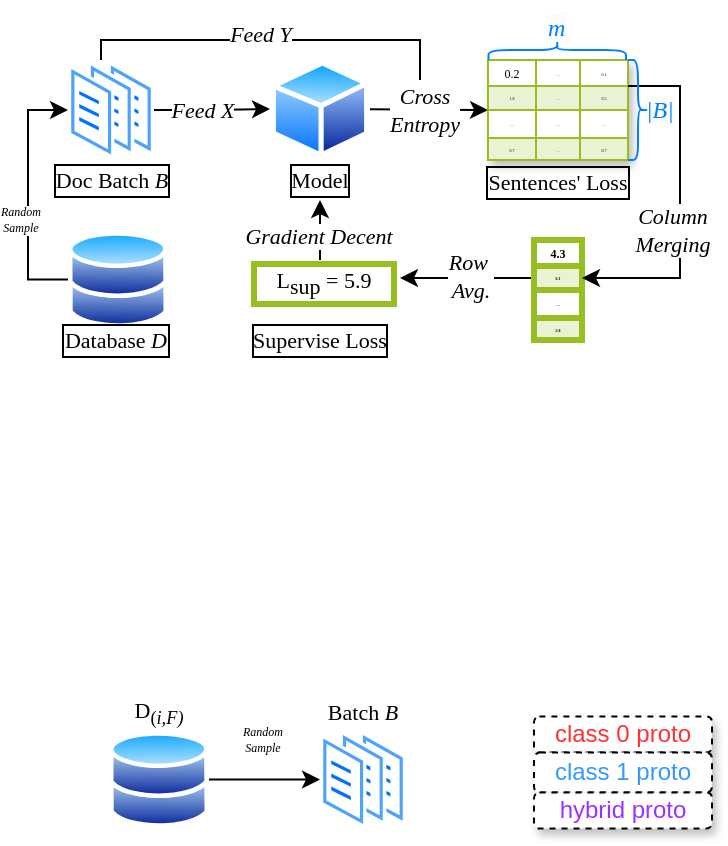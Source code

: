 <mxfile version="24.4.13" type="github">
  <diagram name="第 1 页" id="51orhLIGN2AkyH9BwsTD">
    <mxGraphModel dx="401" dy="254" grid="1" gridSize="10" guides="1" tooltips="1" connect="1" arrows="1" fold="1" page="1" pageScale="1" pageWidth="827" pageHeight="1169" math="0" shadow="0">
      <root>
        <mxCell id="0" />
        <mxCell id="1" parent="0" />
        <mxCell id="eV-kveOOjgJbcYbDGXLr-164" value="&lt;i style=&quot;forced-color-adjust: none; color: rgb(0, 127, 255); font-size: 12px; font-variant-ligatures: normal; font-variant-caps: normal; font-weight: 400; letter-spacing: normal; orphans: 2; text-align: left; text-indent: 0px; text-transform: none; widows: 2; word-spacing: 0px; -webkit-text-stroke-width: 0px; white-space: normal; background-color: rgb(251, 251, 251); text-decoration-thickness: initial; text-decoration-style: initial; text-decoration-color: initial;&quot;&gt;|B|&lt;/i&gt;" style="text;whiteSpace=wrap;html=1;fillColor=none;gradientColor=default;fontFamily=Times New Roman;" vertex="1" parent="1">
          <mxGeometry x="371" y="131" width="20" height="30" as="geometry" />
        </mxCell>
        <mxCell id="eV-kveOOjgJbcYbDGXLr-140" style="rounded=0;orthogonalLoop=1;jettySize=auto;html=1;entryX=0;entryY=0;entryDx=0;entryDy=0;fontFamily=Times New Roman;" edge="1" parent="1" source="eV-kveOOjgJbcYbDGXLr-7" target="eV-kveOOjgJbcYbDGXLr-22">
          <mxGeometry relative="1" as="geometry" />
        </mxCell>
        <mxCell id="eV-kveOOjgJbcYbDGXLr-143" value="&lt;i&gt;Cross&lt;/i&gt;&lt;div&gt;&lt;i&gt;Entropy&lt;/i&gt;&lt;/div&gt;" style="edgeLabel;html=1;align=center;verticalAlign=middle;resizable=0;points=[];fontFamily=Times New Roman;" vertex="1" connectable="0" parent="eV-kveOOjgJbcYbDGXLr-140">
          <mxGeometry x="-0.017" relative="1" as="geometry">
            <mxPoint x="-2" as="offset" />
          </mxGeometry>
        </mxCell>
        <mxCell id="eV-kveOOjgJbcYbDGXLr-7" value="" style="image;aspect=fixed;perimeter=ellipsePerimeter;html=1;align=center;shadow=0;dashed=0;spacingTop=3;image=img/lib/active_directory/generic_node.svg;fontFamily=Times New Roman;movable=1;resizable=1;rotatable=1;deletable=1;editable=1;locked=0;connectable=1;imageBackground=none;" vertex="1" parent="1">
          <mxGeometry x="185" y="120" width="50" height="49" as="geometry" />
        </mxCell>
        <mxCell id="eV-kveOOjgJbcYbDGXLr-131" style="edgeStyle=orthogonalEdgeStyle;rounded=0;orthogonalLoop=1;jettySize=auto;html=1;entryX=0;entryY=0.5;entryDx=0;entryDy=0;fontFamily=Times New Roman;" edge="1" parent="1" source="eV-kveOOjgJbcYbDGXLr-8" target="eV-kveOOjgJbcYbDGXLr-4">
          <mxGeometry relative="1" as="geometry">
            <Array as="points">
              <mxPoint x="64" y="230" />
              <mxPoint x="64" y="145" />
            </Array>
          </mxGeometry>
        </mxCell>
        <mxCell id="eV-kveOOjgJbcYbDGXLr-132" value="&lt;font style=&quot;font-size: 6px;&quot;&gt;&lt;span style=&quot;font-size: 6px;&quot;&gt;Random&lt;/span&gt;&lt;/font&gt;&lt;div style=&quot;font-size: 6px;&quot;&gt;&lt;font style=&quot;font-size: 6px;&quot;&gt;&lt;span style=&quot;font-size: 6px;&quot;&gt;Sample&lt;/span&gt;&lt;/font&gt;&lt;/div&gt;" style="edgeLabel;html=1;align=center;verticalAlign=middle;resizable=0;points=[];fontSize=6;fontStyle=2;fontFamily=Times New Roman;" vertex="1" connectable="0" parent="eV-kveOOjgJbcYbDGXLr-131">
          <mxGeometry x="0.038" y="1" relative="1" as="geometry">
            <mxPoint x="-3" y="15" as="offset" />
          </mxGeometry>
        </mxCell>
        <mxCell id="eV-kveOOjgJbcYbDGXLr-8" value="" style="image;aspect=fixed;perimeter=ellipsePerimeter;html=1;align=center;shadow=0;dashed=0;spacingTop=3;image=img/lib/active_directory/databases.svg;fontFamily=Times New Roman;" vertex="1" parent="1">
          <mxGeometry x="84" y="205.25" width="50" height="49" as="geometry" />
        </mxCell>
        <mxCell id="eV-kveOOjgJbcYbDGXLr-9" value="Assets" style="childLayout=tableLayout;recursiveResize=0;strokeColor=#98bf21;fillColor=#A7C942;shadow=1;fontSize=6;align=center;horizontal=1;verticalAlign=middle;labelBackgroundColor=none;labelBorderColor=none;fontFamily=Times New Roman;" vertex="1" parent="1">
          <mxGeometry x="294" y="120" width="70" height="50" as="geometry" />
        </mxCell>
        <mxCell id="eV-kveOOjgJbcYbDGXLr-14" value="" style="shape=tableRow;horizontal=1;startSize=0;swimlaneHead=0;swimlaneBody=0;top=0;left=0;bottom=0;right=0;dropTarget=0;collapsible=0;recursiveResize=0;expand=0;fontStyle=0;strokeColor=inherit;fillColor=#ffffff;fontSize=6;align=center;verticalAlign=middle;labelBackgroundColor=none;labelBorderColor=none;fontFamily=Times New Roman;" vertex="1" parent="eV-kveOOjgJbcYbDGXLr-9">
          <mxGeometry width="70" height="13" as="geometry" />
        </mxCell>
        <mxCell id="eV-kveOOjgJbcYbDGXLr-15" value="&lt;font style=&quot;font-size: 6px;&quot;&gt;0.2&lt;/font&gt;" style="connectable=0;recursiveResize=0;strokeColor=inherit;fillColor=inherit;align=center;whiteSpace=wrap;html=1;fontSize=2;horizontal=1;verticalAlign=middle;labelBackgroundColor=none;labelBorderColor=none;fontFamily=Times New Roman;" vertex="1" parent="eV-kveOOjgJbcYbDGXLr-14">
          <mxGeometry width="24" height="13" as="geometry">
            <mxRectangle width="24" height="13" as="alternateBounds" />
          </mxGeometry>
        </mxCell>
        <mxCell id="eV-kveOOjgJbcYbDGXLr-16" value="…" style="connectable=0;recursiveResize=0;strokeColor=inherit;fillColor=inherit;align=center;whiteSpace=wrap;html=1;fontSize=2;horizontal=1;verticalAlign=middle;labelBackgroundColor=none;labelBorderColor=none;fontFamily=Times New Roman;" vertex="1" parent="eV-kveOOjgJbcYbDGXLr-14">
          <mxGeometry x="24" width="22" height="13" as="geometry">
            <mxRectangle width="22" height="13" as="alternateBounds" />
          </mxGeometry>
        </mxCell>
        <mxCell id="eV-kveOOjgJbcYbDGXLr-17" value="0.1" style="connectable=0;recursiveResize=0;strokeColor=inherit;fillColor=inherit;align=center;whiteSpace=wrap;html=1;fontSize=2;horizontal=1;verticalAlign=middle;labelBackgroundColor=none;labelBorderColor=none;fontFamily=Times New Roman;" vertex="1" parent="eV-kveOOjgJbcYbDGXLr-14">
          <mxGeometry x="46" width="24" height="13" as="geometry">
            <mxRectangle width="24" height="13" as="alternateBounds" />
          </mxGeometry>
        </mxCell>
        <mxCell id="eV-kveOOjgJbcYbDGXLr-18" value="" style="shape=tableRow;horizontal=1;startSize=0;swimlaneHead=0;swimlaneBody=0;top=0;left=0;bottom=0;right=0;dropTarget=0;collapsible=0;recursiveResize=0;expand=0;fontStyle=1;strokeColor=inherit;fillColor=#EAF2D3;fontSize=6;align=center;verticalAlign=middle;labelBackgroundColor=none;labelBorderColor=none;fontFamily=Times New Roman;" vertex="1" parent="eV-kveOOjgJbcYbDGXLr-9">
          <mxGeometry y="13" width="70" height="12" as="geometry" />
        </mxCell>
        <mxCell id="eV-kveOOjgJbcYbDGXLr-19" value="1.8" style="connectable=0;recursiveResize=0;strokeColor=inherit;fillColor=inherit;whiteSpace=wrap;html=1;fontSize=2;align=center;horizontal=1;verticalAlign=middle;labelBackgroundColor=none;labelBorderColor=none;fontFamily=Times New Roman;" vertex="1" parent="eV-kveOOjgJbcYbDGXLr-18">
          <mxGeometry width="24" height="12" as="geometry">
            <mxRectangle width="24" height="12" as="alternateBounds" />
          </mxGeometry>
        </mxCell>
        <mxCell id="eV-kveOOjgJbcYbDGXLr-20" value="…" style="connectable=0;recursiveResize=0;strokeColor=inherit;fillColor=inherit;whiteSpace=wrap;html=1;fontSize=2;align=center;horizontal=1;verticalAlign=middle;labelBackgroundColor=none;labelBorderColor=none;fontFamily=Times New Roman;" vertex="1" parent="eV-kveOOjgJbcYbDGXLr-18">
          <mxGeometry x="24" width="22" height="12" as="geometry">
            <mxRectangle width="22" height="12" as="alternateBounds" />
          </mxGeometry>
        </mxCell>
        <mxCell id="eV-kveOOjgJbcYbDGXLr-21" value="0.5" style="connectable=0;recursiveResize=0;strokeColor=inherit;fillColor=inherit;whiteSpace=wrap;html=1;fontSize=2;align=center;horizontal=1;verticalAlign=middle;labelBackgroundColor=none;labelBorderColor=none;fontFamily=Times New Roman;" vertex="1" parent="eV-kveOOjgJbcYbDGXLr-18">
          <mxGeometry x="46" width="24" height="12" as="geometry">
            <mxRectangle width="24" height="12" as="alternateBounds" />
          </mxGeometry>
        </mxCell>
        <mxCell id="eV-kveOOjgJbcYbDGXLr-22" value="" style="shape=tableRow;horizontal=1;startSize=0;swimlaneHead=0;swimlaneBody=0;top=0;left=0;bottom=0;right=0;dropTarget=0;collapsible=0;recursiveResize=0;expand=0;fontStyle=0;strokeColor=inherit;fillColor=#ffffff;fontSize=6;align=center;verticalAlign=middle;labelBackgroundColor=none;labelBorderColor=none;fontFamily=Times New Roman;" vertex="1" parent="eV-kveOOjgJbcYbDGXLr-9">
          <mxGeometry y="25" width="70" height="14" as="geometry" />
        </mxCell>
        <mxCell id="eV-kveOOjgJbcYbDGXLr-23" value="…" style="connectable=0;recursiveResize=0;strokeColor=inherit;fillColor=inherit;fontStyle=0;align=center;whiteSpace=wrap;html=1;fontSize=2;horizontal=1;verticalAlign=middle;labelBackgroundColor=none;labelBorderColor=none;fontFamily=Times New Roman;" vertex="1" parent="eV-kveOOjgJbcYbDGXLr-22">
          <mxGeometry width="24" height="14" as="geometry">
            <mxRectangle width="24" height="14" as="alternateBounds" />
          </mxGeometry>
        </mxCell>
        <mxCell id="eV-kveOOjgJbcYbDGXLr-24" value="…" style="connectable=0;recursiveResize=0;strokeColor=inherit;fillColor=inherit;fontStyle=0;align=center;whiteSpace=wrap;html=1;fontSize=2;horizontal=1;verticalAlign=middle;labelBackgroundColor=none;labelBorderColor=none;fontFamily=Times New Roman;" vertex="1" parent="eV-kveOOjgJbcYbDGXLr-22">
          <mxGeometry x="24" width="22" height="14" as="geometry">
            <mxRectangle width="22" height="14" as="alternateBounds" />
          </mxGeometry>
        </mxCell>
        <mxCell id="eV-kveOOjgJbcYbDGXLr-25" value="…" style="connectable=0;recursiveResize=0;strokeColor=inherit;fillColor=inherit;fontStyle=0;align=center;whiteSpace=wrap;html=1;fontSize=2;horizontal=1;verticalAlign=middle;labelBackgroundColor=none;labelBorderColor=none;fontFamily=Times New Roman;" vertex="1" parent="eV-kveOOjgJbcYbDGXLr-22">
          <mxGeometry x="46" width="24" height="14" as="geometry">
            <mxRectangle width="24" height="14" as="alternateBounds" />
          </mxGeometry>
        </mxCell>
        <mxCell id="eV-kveOOjgJbcYbDGXLr-26" value="" style="shape=tableRow;horizontal=1;startSize=0;swimlaneHead=0;swimlaneBody=0;top=0;left=0;bottom=0;right=0;dropTarget=0;collapsible=0;recursiveResize=0;expand=0;fontStyle=1;strokeColor=inherit;fillColor=#EAF2D3;fontSize=6;align=center;verticalAlign=middle;labelBackgroundColor=none;labelBorderColor=none;fontFamily=Times New Roman;" vertex="1" parent="eV-kveOOjgJbcYbDGXLr-9">
          <mxGeometry y="39" width="70" height="11" as="geometry" />
        </mxCell>
        <mxCell id="eV-kveOOjgJbcYbDGXLr-27" value="0.7" style="connectable=0;recursiveResize=0;strokeColor=inherit;fillColor=inherit;whiteSpace=wrap;html=1;fontSize=2;align=center;horizontal=1;verticalAlign=middle;labelBackgroundColor=none;labelBorderColor=none;fontFamily=Times New Roman;" vertex="1" parent="eV-kveOOjgJbcYbDGXLr-26">
          <mxGeometry width="24" height="11" as="geometry">
            <mxRectangle width="24" height="11" as="alternateBounds" />
          </mxGeometry>
        </mxCell>
        <mxCell id="eV-kveOOjgJbcYbDGXLr-28" value="…" style="connectable=0;recursiveResize=0;strokeColor=inherit;fillColor=inherit;whiteSpace=wrap;html=1;fontSize=2;align=center;horizontal=1;verticalAlign=middle;labelBackgroundColor=none;labelBorderColor=none;fontFamily=Times New Roman;" vertex="1" parent="eV-kveOOjgJbcYbDGXLr-26">
          <mxGeometry x="24" width="22" height="11" as="geometry">
            <mxRectangle width="22" height="11" as="alternateBounds" />
          </mxGeometry>
        </mxCell>
        <mxCell id="eV-kveOOjgJbcYbDGXLr-29" value="0.7" style="connectable=0;recursiveResize=0;strokeColor=inherit;fillColor=inherit;whiteSpace=wrap;html=1;fontSize=2;align=center;horizontal=1;verticalAlign=middle;labelBackgroundColor=none;labelBorderColor=none;fontFamily=Times New Roman;" vertex="1" parent="eV-kveOOjgJbcYbDGXLr-26">
          <mxGeometry x="46" width="24" height="11" as="geometry">
            <mxRectangle width="24" height="11" as="alternateBounds" />
          </mxGeometry>
        </mxCell>
        <mxCell id="eV-kveOOjgJbcYbDGXLr-115" value="&lt;font style=&quot;font-size: 11px;&quot;&gt;&lt;font&gt;L&lt;/font&gt;&lt;sub style=&quot;font-size: 11px;&quot;&gt;&lt;font&gt;sup&lt;/font&gt;&amp;nbsp;&lt;/sub&gt;= 5.9&lt;/font&gt;" style="connectable=0;recursiveResize=0;strokeColor=#98BF21;fillColor=inherit;align=center;whiteSpace=wrap;html=1;fontSize=2;horizontal=1;verticalAlign=middle;labelBackgroundColor=none;labelBorderColor=none;shadow=0;strokeWidth=3;fontFamily=Times New Roman;" vertex="1" parent="1">
          <mxGeometry x="177" y="222" width="70" height="20" as="geometry">
            <mxRectangle width="24" height="13" as="alternateBounds" />
          </mxGeometry>
        </mxCell>
        <mxCell id="eV-kveOOjgJbcYbDGXLr-119" value="" style="group;movable=1;resizable=1;rotatable=1;deletable=1;editable=1;locked=0;connectable=1;fontStyle=1;strokeWidth=3;fontFamily=Times New Roman;" vertex="1" connectable="0" parent="1">
          <mxGeometry x="317" y="210" width="24" height="50" as="geometry" />
        </mxCell>
        <mxCell id="eV-kveOOjgJbcYbDGXLr-111" value="&lt;font style=&quot;font-size: 6px;&quot;&gt;4.3&lt;/font&gt;" style="connectable=1;recursiveResize=0;strokeColor=#98BF21;fillColor=inherit;align=center;whiteSpace=wrap;html=1;fontSize=2;horizontal=1;verticalAlign=middle;labelBackgroundColor=none;labelBorderColor=none;shadow=0;movable=1;resizable=1;rotatable=1;deletable=1;editable=1;locked=0;fontStyle=1;strokeWidth=3;fontFamily=Times New Roman;" vertex="1" parent="eV-kveOOjgJbcYbDGXLr-119">
          <mxGeometry width="24" height="13" as="geometry">
            <mxRectangle width="24" height="13" as="alternateBounds" />
          </mxGeometry>
        </mxCell>
        <mxCell id="eV-kveOOjgJbcYbDGXLr-168" style="edgeStyle=orthogonalEdgeStyle;rounded=0;orthogonalLoop=1;jettySize=auto;html=1;exitX=0;exitY=0.5;exitDx=0;exitDy=0;fontFamily=Times New Roman;" edge="1" parent="eV-kveOOjgJbcYbDGXLr-119" source="eV-kveOOjgJbcYbDGXLr-112">
          <mxGeometry relative="1" as="geometry">
            <mxPoint x="-67" y="19" as="targetPoint" />
          </mxGeometry>
        </mxCell>
        <mxCell id="eV-kveOOjgJbcYbDGXLr-169" value="&lt;i&gt;&lt;font&gt;Row&amp;nbsp;&lt;/font&gt;&lt;/i&gt;&lt;div&gt;&lt;i&gt;&lt;font&gt;Avg.&lt;/font&gt;&lt;/i&gt;&lt;/div&gt;" style="edgeLabel;html=1;align=center;verticalAlign=middle;resizable=0;points=[];fontFamily=Times New Roman;" vertex="1" connectable="0" parent="eV-kveOOjgJbcYbDGXLr-168">
          <mxGeometry x="-0.043" y="-1" relative="1" as="geometry">
            <mxPoint as="offset" />
          </mxGeometry>
        </mxCell>
        <mxCell id="eV-kveOOjgJbcYbDGXLr-112" value="6.1" style="connectable=1;recursiveResize=0;strokeColor=#98BF21;fillColor=#eaf2d3;whiteSpace=wrap;html=1;fontSize=2;align=center;horizontal=1;verticalAlign=middle;labelBackgroundColor=none;labelBorderColor=none;shadow=0;movable=1;resizable=1;rotatable=1;deletable=1;editable=1;locked=0;fontStyle=1;strokeWidth=3;fontFamily=Times New Roman;" vertex="1" parent="eV-kveOOjgJbcYbDGXLr-119">
          <mxGeometry y="13" width="24" height="12" as="geometry">
            <mxRectangle width="24" height="12" as="alternateBounds" />
          </mxGeometry>
        </mxCell>
        <mxCell id="eV-kveOOjgJbcYbDGXLr-113" value="…" style="connectable=1;recursiveResize=0;strokeColor=#98BF21;fillColor=inherit;fontStyle=1;align=center;whiteSpace=wrap;html=1;fontSize=2;horizontal=1;verticalAlign=middle;labelBackgroundColor=none;labelBorderColor=none;shadow=0;movable=1;resizable=1;rotatable=1;deletable=1;editable=1;locked=0;strokeWidth=3;fontFamily=Times New Roman;" vertex="1" parent="eV-kveOOjgJbcYbDGXLr-119">
          <mxGeometry y="25" width="24" height="14" as="geometry">
            <mxRectangle width="24" height="14" as="alternateBounds" />
          </mxGeometry>
        </mxCell>
        <mxCell id="eV-kveOOjgJbcYbDGXLr-114" value="2.8" style="connectable=1;recursiveResize=0;strokeColor=#98BF21;fillColor=#eaf2d3;whiteSpace=wrap;html=1;fontSize=2;align=center;horizontal=1;verticalAlign=middle;labelBackgroundColor=none;labelBorderColor=none;shadow=0;movable=1;resizable=1;rotatable=1;deletable=1;editable=1;locked=0;fontStyle=1;strokeWidth=3;fontFamily=Times New Roman;" vertex="1" parent="eV-kveOOjgJbcYbDGXLr-119">
          <mxGeometry y="39" width="24" height="11" as="geometry">
            <mxRectangle width="24" height="11" as="alternateBounds" />
          </mxGeometry>
        </mxCell>
        <mxCell id="eV-kveOOjgJbcYbDGXLr-124" value="&lt;font style=&quot;font-size: 11px;&quot;&gt;Doc Batch &lt;i&gt;B&lt;/i&gt;&lt;/font&gt;" style="rounded=1;whiteSpace=wrap;html=1;strokeWidth=1;opacity=0;strokeColor=default;labelBackgroundColor=none;labelBorderColor=default;fontFamily=Times New Roman;" vertex="1" parent="1">
          <mxGeometry x="69.5" y="169" width="72" height="21" as="geometry" />
        </mxCell>
        <mxCell id="eV-kveOOjgJbcYbDGXLr-125" value="&lt;font style=&quot;font-size: 11px;&quot;&gt;Model&lt;/font&gt;" style="rounded=1;whiteSpace=wrap;html=1;strokeWidth=1;opacity=0;strokeColor=default;labelBackgroundColor=none;labelBorderColor=default;fontFamily=Times New Roman;" vertex="1" parent="1">
          <mxGeometry x="180" y="170" width="60" height="20" as="geometry" />
        </mxCell>
        <mxCell id="eV-kveOOjgJbcYbDGXLr-126" value="&lt;font style=&quot;font-size: 11px;&quot;&gt;Sentences&#39; Loss&lt;/font&gt;" style="rounded=1;whiteSpace=wrap;html=1;strokeWidth=1;opacity=0;strokeColor=default;labelBackgroundColor=none;labelBorderColor=default;fontFamily=Times New Roman;" vertex="1" parent="1">
          <mxGeometry x="279" y="170" width="100" height="21" as="geometry" />
        </mxCell>
        <mxCell id="eV-kveOOjgJbcYbDGXLr-127" value="&lt;font style=&quot;font-size: 11px;&quot;&gt;Database &lt;i&gt;D&lt;/i&gt;&lt;/font&gt;" style="rounded=1;whiteSpace=wrap;html=1;strokeWidth=1;opacity=0;strokeColor=default;labelBorderColor=default;labelBackgroundColor=none;fontFamily=Times New Roman;" vertex="1" parent="1">
          <mxGeometry x="78" y="253.69" width="60" height="12.62" as="geometry" />
        </mxCell>
        <mxCell id="eV-kveOOjgJbcYbDGXLr-128" value="" style="group;fontFamily=Times New Roman;" vertex="1" connectable="0" parent="1">
          <mxGeometry x="84" y="120" width="43" height="50" as="geometry" />
        </mxCell>
        <mxCell id="eV-kveOOjgJbcYbDGXLr-145" style="edgeStyle=orthogonalEdgeStyle;rounded=0;orthogonalLoop=1;jettySize=auto;html=1;endArrow=none;endFill=0;fontFamily=Times New Roman;" edge="1" parent="eV-kveOOjgJbcYbDGXLr-128" source="eV-kveOOjgJbcYbDGXLr-4">
          <mxGeometry relative="1" as="geometry">
            <mxPoint x="176" y="10" as="targetPoint" />
            <Array as="points">
              <mxPoint x="17" y="-10" />
              <mxPoint x="176" y="-10" />
            </Array>
          </mxGeometry>
        </mxCell>
        <mxCell id="eV-kveOOjgJbcYbDGXLr-146" value="&lt;i&gt;&lt;font&gt;Feed Y&lt;/font&gt;&lt;/i&gt;" style="edgeLabel;html=1;align=center;verticalAlign=middle;resizable=0;points=[];fontFamily=Times New Roman;" vertex="1" connectable="0" parent="eV-kveOOjgJbcYbDGXLr-145">
          <mxGeometry x="0.13" y="3" relative="1" as="geometry">
            <mxPoint x="-18" as="offset" />
          </mxGeometry>
        </mxCell>
        <mxCell id="eV-kveOOjgJbcYbDGXLr-5" value="" style="image;aspect=fixed;perimeter=ellipsePerimeter;html=1;align=center;shadow=0;dashed=0;spacingTop=3;image=img/lib/active_directory/documents.svg;fontFamily=Times New Roman;" vertex="1" parent="eV-kveOOjgJbcYbDGXLr-128">
          <mxGeometry x="10" width="33" height="50" as="geometry" />
        </mxCell>
        <mxCell id="eV-kveOOjgJbcYbDGXLr-4" value="" style="image;aspect=fixed;perimeter=ellipsePerimeter;html=1;align=center;shadow=0;dashed=0;spacingTop=3;image=img/lib/active_directory/documents.svg;fontFamily=Times New Roman;" vertex="1" parent="eV-kveOOjgJbcYbDGXLr-128">
          <mxGeometry width="33" height="50" as="geometry" />
        </mxCell>
        <mxCell id="eV-kveOOjgJbcYbDGXLr-130" value="&lt;span style=&quot;font-size: 11px;&quot;&gt;Supervise Loss&lt;/span&gt;" style="rounded=1;whiteSpace=wrap;html=1;strokeWidth=3;opacity=0;strokeColor=#36393D;fillColor=#cdeb8b;labelBorderColor=default;fontFamily=Times New Roman;" vertex="1" parent="1">
          <mxGeometry x="165" y="245" width="90" height="30" as="geometry" />
        </mxCell>
        <mxCell id="eV-kveOOjgJbcYbDGXLr-138" style="edgeStyle=orthogonalEdgeStyle;rounded=0;orthogonalLoop=1;jettySize=auto;html=1;entryX=0;entryY=0.5;entryDx=0;entryDy=0;fontFamily=Times New Roman;" edge="1" parent="1" source="eV-kveOOjgJbcYbDGXLr-5" target="eV-kveOOjgJbcYbDGXLr-7">
          <mxGeometry relative="1" as="geometry" />
        </mxCell>
        <mxCell id="eV-kveOOjgJbcYbDGXLr-139" value="&lt;i style=&quot;&quot;&gt;Feed&amp;nbsp;&lt;/i&gt;&lt;i style=&quot;&quot;&gt;X&lt;/i&gt;" style="edgeLabel;html=1;align=center;verticalAlign=middle;resizable=0;points=[];fontFamily=Times New Roman;" vertex="1" connectable="0" parent="eV-kveOOjgJbcYbDGXLr-138">
          <mxGeometry x="0.126" y="-1" relative="1" as="geometry">
            <mxPoint x="-9" y="-1" as="offset" />
          </mxGeometry>
        </mxCell>
        <mxCell id="eV-kveOOjgJbcYbDGXLr-149" style="edgeStyle=orthogonalEdgeStyle;rounded=0;orthogonalLoop=1;jettySize=auto;html=1;entryX=1;entryY=0.5;entryDx=0;entryDy=0;exitX=1;exitY=1;exitDx=0;exitDy=0;fontFamily=Times New Roman;" edge="1" parent="1" source="eV-kveOOjgJbcYbDGXLr-14" target="eV-kveOOjgJbcYbDGXLr-112">
          <mxGeometry relative="1" as="geometry">
            <mxPoint x="394" y="149.38" as="sourcePoint" />
            <mxPoint x="371" y="239.38" as="targetPoint" />
            <Array as="points">
              <mxPoint x="390" y="133" />
              <mxPoint x="390" y="229" />
            </Array>
          </mxGeometry>
        </mxCell>
        <mxCell id="eV-kveOOjgJbcYbDGXLr-150" value="&lt;i&gt;&lt;font&gt;Column&lt;/font&gt;&lt;/i&gt;&lt;div&gt;&lt;i&gt;&lt;font&gt;Merging&lt;/font&gt;&lt;/i&gt;&lt;/div&gt;" style="edgeLabel;html=1;align=center;verticalAlign=middle;resizable=0;points=[];fontFamily=Times New Roman;" vertex="1" connectable="0" parent="eV-kveOOjgJbcYbDGXLr-149">
          <mxGeometry x="-0.113" y="4" relative="1" as="geometry">
            <mxPoint x="-8" y="22" as="offset" />
          </mxGeometry>
        </mxCell>
        <mxCell id="eV-kveOOjgJbcYbDGXLr-151" value="" style="shape=curlyBracket;whiteSpace=wrap;html=1;rounded=1;flipH=1;labelPosition=right;verticalLabelPosition=middle;align=left;verticalAlign=middle;size=0.5;strokeColor=#007FFF;fontFamily=Times New Roman;" vertex="1" parent="1">
          <mxGeometry x="364" y="120" width="10" height="50" as="geometry" />
        </mxCell>
        <mxCell id="eV-kveOOjgJbcYbDGXLr-154" value="" style="shape=curlyBracket;whiteSpace=wrap;html=1;rounded=1;flipH=1;labelPosition=right;verticalLabelPosition=middle;align=left;verticalAlign=middle;size=0.5;rotation=-90;strokeColor=#007FFF;fontFamily=Times New Roman;" vertex="1" parent="1">
          <mxGeometry x="323.63" y="80.63" width="10" height="68.75" as="geometry" />
        </mxCell>
        <mxCell id="eV-kveOOjgJbcYbDGXLr-159" value="&lt;i style=&quot;forced-color-adjust: none; font-size: 12px; font-variant-ligatures: normal; font-variant-caps: normal; font-weight: 400; letter-spacing: normal; orphans: 2; text-align: left; text-indent: 0px; text-transform: none; widows: 2; word-spacing: 0px; -webkit-text-stroke-width: 0px; white-space: normal; background-color: rgb(251, 251, 251); text-decoration-thickness: initial; text-decoration-style: initial; text-decoration-color: initial;&quot;&gt;&lt;font color=&quot;#007fff&quot;&gt;m&lt;/font&gt;&lt;/i&gt;" style="text;whiteSpace=wrap;html=1;fontFamily=Times New Roman;" vertex="1" parent="1">
          <mxGeometry x="322" y="90" width="20" height="20" as="geometry" />
        </mxCell>
        <mxCell id="eV-kveOOjgJbcYbDGXLr-170" style="edgeStyle=orthogonalEdgeStyle;rounded=0;orthogonalLoop=1;jettySize=auto;html=1;fontFamily=Times New Roman;entryX=0.5;entryY=1;entryDx=0;entryDy=0;" edge="1" parent="1" target="eV-kveOOjgJbcYbDGXLr-125">
          <mxGeometry relative="1" as="geometry">
            <mxPoint x="210" y="220" as="sourcePoint" />
            <mxPoint x="200" y="340" as="targetPoint" />
          </mxGeometry>
        </mxCell>
        <mxCell id="eV-kveOOjgJbcYbDGXLr-171" value="&lt;i&gt;Gradient&amp;nbsp;&lt;/i&gt;&lt;i&gt;Decent&lt;/i&gt;" style="edgeLabel;html=1;align=center;verticalAlign=middle;resizable=0;points=[];fontFamily=Times New Roman;" vertex="1" connectable="0" parent="eV-kveOOjgJbcYbDGXLr-170">
          <mxGeometry x="0.126" y="-1" relative="1" as="geometry">
            <mxPoint x="-2" y="5" as="offset" />
          </mxGeometry>
        </mxCell>
        <mxCell id="eV-kveOOjgJbcYbDGXLr-181" value="" style="image;aspect=fixed;perimeter=ellipsePerimeter;html=1;align=center;shadow=0;dashed=0;spacingTop=3;image=img/lib/active_directory/databases.svg;fontFamily=Times New Roman;" vertex="1" parent="1">
          <mxGeometry x="104.5" y="455.25" width="50" height="49" as="geometry" />
        </mxCell>
        <mxCell id="eV-kveOOjgJbcYbDGXLr-182" value="&lt;font style=&quot;font-size: 11px;&quot;&gt;Batch &lt;i&gt;B&lt;/i&gt;&lt;/font&gt;" style="rounded=1;whiteSpace=wrap;html=1;strokeWidth=1;opacity=0;strokeColor=none;labelBackgroundColor=none;labelBorderColor=none;fontFamily=Times New Roman;textShadow=0;" vertex="1" parent="1">
          <mxGeometry x="198" y="426.31" width="67" height="40" as="geometry" />
        </mxCell>
        <mxCell id="eV-kveOOjgJbcYbDGXLr-183" value="&lt;font style=&quot;font-size: 11px;&quot;&gt;D&lt;sub&gt;(&lt;/sub&gt;&lt;i&gt;&lt;sub&gt;i,F)&lt;/sub&gt;&lt;/i&gt;&lt;/font&gt;" style="rounded=1;whiteSpace=wrap;html=1;strokeWidth=1;opacity=0;strokeColor=none;labelBorderColor=none;labelBackgroundColor=none;fontFamily=Times New Roman;" vertex="1" parent="1">
          <mxGeometry x="98.87" y="440" width="61.25" height="12.62" as="geometry" />
        </mxCell>
        <mxCell id="eV-kveOOjgJbcYbDGXLr-184" value="" style="group;fontFamily=Times New Roman;" vertex="1" connectable="0" parent="1">
          <mxGeometry x="210" y="454.75" width="43" height="50" as="geometry" />
        </mxCell>
        <mxCell id="eV-kveOOjgJbcYbDGXLr-187" value="" style="image;aspect=fixed;perimeter=ellipsePerimeter;html=1;align=center;shadow=0;dashed=0;spacingTop=3;image=img/lib/active_directory/documents.svg;fontFamily=Times New Roman;" vertex="1" parent="eV-kveOOjgJbcYbDGXLr-184">
          <mxGeometry x="10" width="33" height="50" as="geometry" />
        </mxCell>
        <mxCell id="eV-kveOOjgJbcYbDGXLr-188" value="" style="image;aspect=fixed;perimeter=ellipsePerimeter;html=1;align=center;shadow=0;dashed=0;spacingTop=3;image=img/lib/active_directory/documents.svg;fontFamily=Times New Roman;" vertex="1" parent="eV-kveOOjgJbcYbDGXLr-184">
          <mxGeometry width="33" height="50" as="geometry" />
        </mxCell>
        <mxCell id="eV-kveOOjgJbcYbDGXLr-190" style="rounded=0;orthogonalLoop=1;jettySize=auto;html=1;fontFamily=Times New Roman;exitX=1;exitY=0.5;exitDx=0;exitDy=0;entryX=0;entryY=0.5;entryDx=0;entryDy=0;" edge="1" parent="1" source="eV-kveOOjgJbcYbDGXLr-181" target="eV-kveOOjgJbcYbDGXLr-188">
          <mxGeometry relative="1" as="geometry">
            <mxPoint x="50" y="385" as="sourcePoint" />
            <mxPoint x="170" y="470" as="targetPoint" />
          </mxGeometry>
        </mxCell>
        <mxCell id="eV-kveOOjgJbcYbDGXLr-191" value="&lt;font style=&quot;font-size: 6px;&quot;&gt;&lt;span style=&quot;font-size: 6px;&quot;&gt;Random&lt;/span&gt;&lt;/font&gt;&lt;div style=&quot;font-size: 6px;&quot;&gt;&lt;font style=&quot;font-size: 6px;&quot;&gt;&lt;span style=&quot;font-size: 6px;&quot;&gt;Sample&lt;/span&gt;&lt;/font&gt;&lt;/div&gt;" style="edgeLabel;html=1;align=center;verticalAlign=middle;resizable=0;points=[];fontSize=6;fontStyle=2;fontFamily=Times New Roman;" vertex="1" connectable="0" parent="eV-kveOOjgJbcYbDGXLr-190">
          <mxGeometry x="0.038" y="1" relative="1" as="geometry">
            <mxPoint x="-3" y="-19" as="offset" />
          </mxGeometry>
        </mxCell>
        <mxCell id="eV-kveOOjgJbcYbDGXLr-213" value="class 0 proto" style="connectable=0;recursiveResize=0;strokeColor=inherit;fillColor=inherit;whiteSpace=wrap;html=1;fontColor=#FF3333;dashed=1;strokeWidth=1;rounded=1;shadow=1;glass=0;" vertex="1" parent="1">
          <mxGeometry x="317" y="448.25" width="89" height="18" as="geometry">
            <mxRectangle width="70" height="18" as="alternateBounds" />
          </mxGeometry>
        </mxCell>
        <mxCell id="eV-kveOOjgJbcYbDGXLr-214" value="&lt;font color=&quot;#3399ff&quot;&gt;class 1 proto&lt;/font&gt;" style="connectable=0;recursiveResize=0;strokeColor=inherit;fillColor=inherit;fontStyle=0;align=center;whiteSpace=wrap;html=1;dashed=1;strokeWidth=1;rounded=1;shadow=1;glass=0;" vertex="1" parent="1">
          <mxGeometry x="317" y="466.25" width="89" height="20" as="geometry">
            <mxRectangle width="70" height="20" as="alternateBounds" />
          </mxGeometry>
        </mxCell>
        <mxCell id="eV-kveOOjgJbcYbDGXLr-215" value="&lt;font color=&quot;#9933ff&quot;&gt;hybrid proto&lt;/font&gt;" style="connectable=0;recursiveResize=0;strokeColor=inherit;fillColor=inherit;whiteSpace=wrap;html=1;dashed=1;strokeWidth=1;rounded=1;shadow=1;glass=0;" vertex="1" parent="1">
          <mxGeometry x="317" y="486.25" width="89" height="18" as="geometry">
            <mxRectangle width="70" height="18" as="alternateBounds" />
          </mxGeometry>
        </mxCell>
      </root>
    </mxGraphModel>
  </diagram>
</mxfile>
